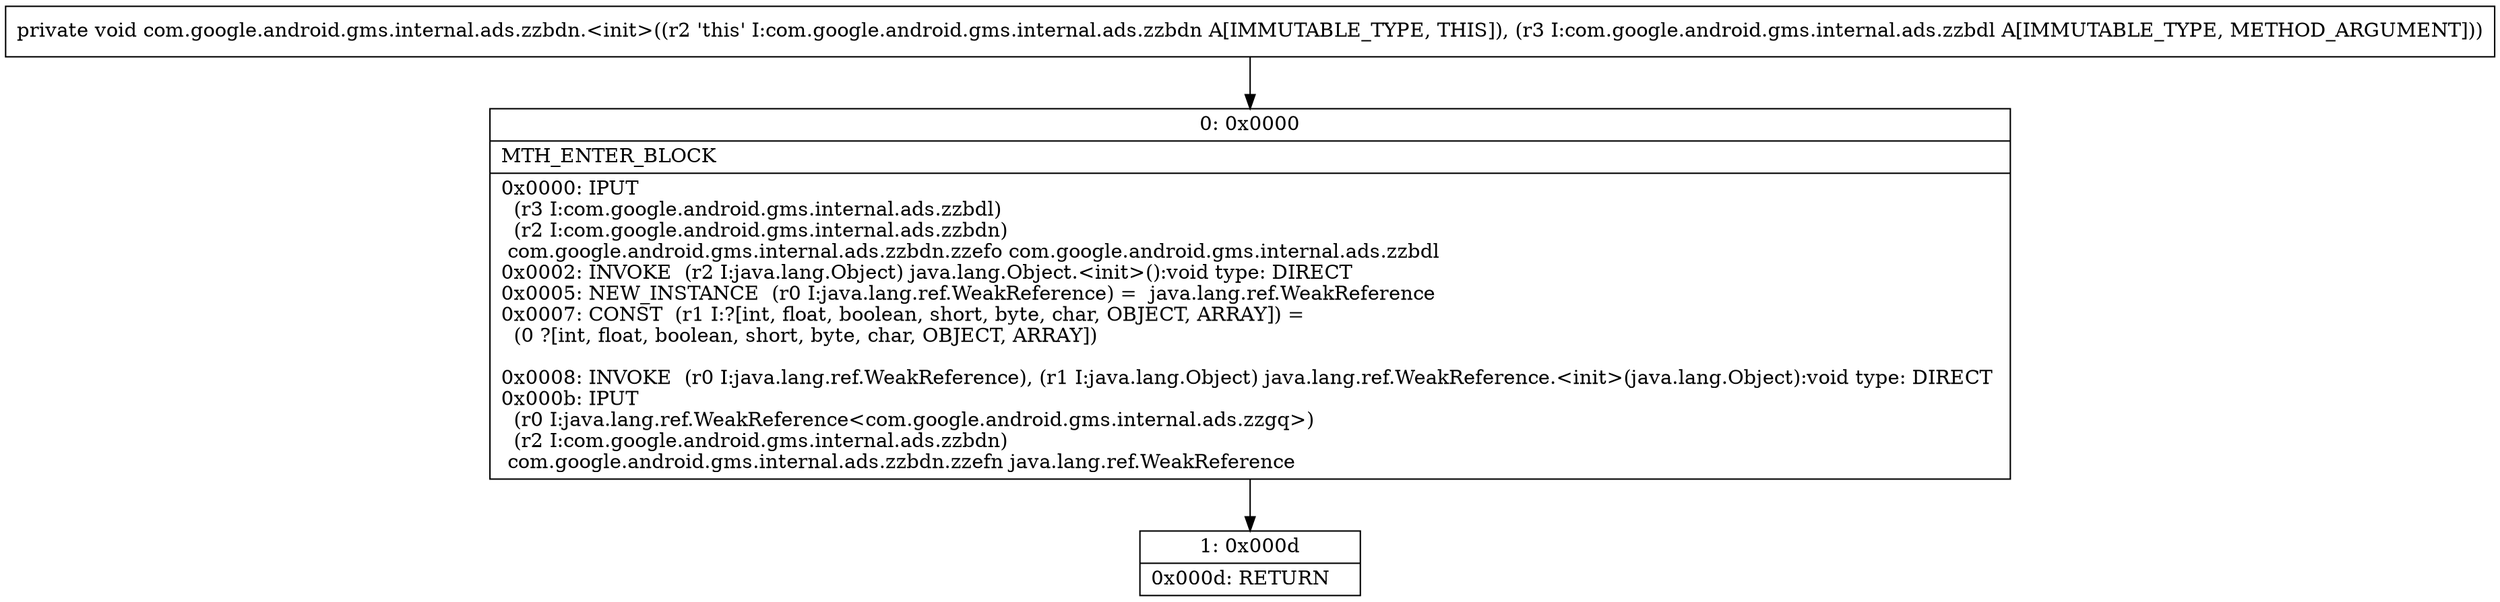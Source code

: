digraph "CFG forcom.google.android.gms.internal.ads.zzbdn.\<init\>(Lcom\/google\/android\/gms\/internal\/ads\/zzbdl;)V" {
Node_0 [shape=record,label="{0\:\ 0x0000|MTH_ENTER_BLOCK\l|0x0000: IPUT  \l  (r3 I:com.google.android.gms.internal.ads.zzbdl)\l  (r2 I:com.google.android.gms.internal.ads.zzbdn)\l com.google.android.gms.internal.ads.zzbdn.zzefo com.google.android.gms.internal.ads.zzbdl \l0x0002: INVOKE  (r2 I:java.lang.Object) java.lang.Object.\<init\>():void type: DIRECT \l0x0005: NEW_INSTANCE  (r0 I:java.lang.ref.WeakReference) =  java.lang.ref.WeakReference \l0x0007: CONST  (r1 I:?[int, float, boolean, short, byte, char, OBJECT, ARRAY]) = \l  (0 ?[int, float, boolean, short, byte, char, OBJECT, ARRAY])\l \l0x0008: INVOKE  (r0 I:java.lang.ref.WeakReference), (r1 I:java.lang.Object) java.lang.ref.WeakReference.\<init\>(java.lang.Object):void type: DIRECT \l0x000b: IPUT  \l  (r0 I:java.lang.ref.WeakReference\<com.google.android.gms.internal.ads.zzgq\>)\l  (r2 I:com.google.android.gms.internal.ads.zzbdn)\l com.google.android.gms.internal.ads.zzbdn.zzefn java.lang.ref.WeakReference \l}"];
Node_1 [shape=record,label="{1\:\ 0x000d|0x000d: RETURN   \l}"];
MethodNode[shape=record,label="{private void com.google.android.gms.internal.ads.zzbdn.\<init\>((r2 'this' I:com.google.android.gms.internal.ads.zzbdn A[IMMUTABLE_TYPE, THIS]), (r3 I:com.google.android.gms.internal.ads.zzbdl A[IMMUTABLE_TYPE, METHOD_ARGUMENT])) }"];
MethodNode -> Node_0;
Node_0 -> Node_1;
}

